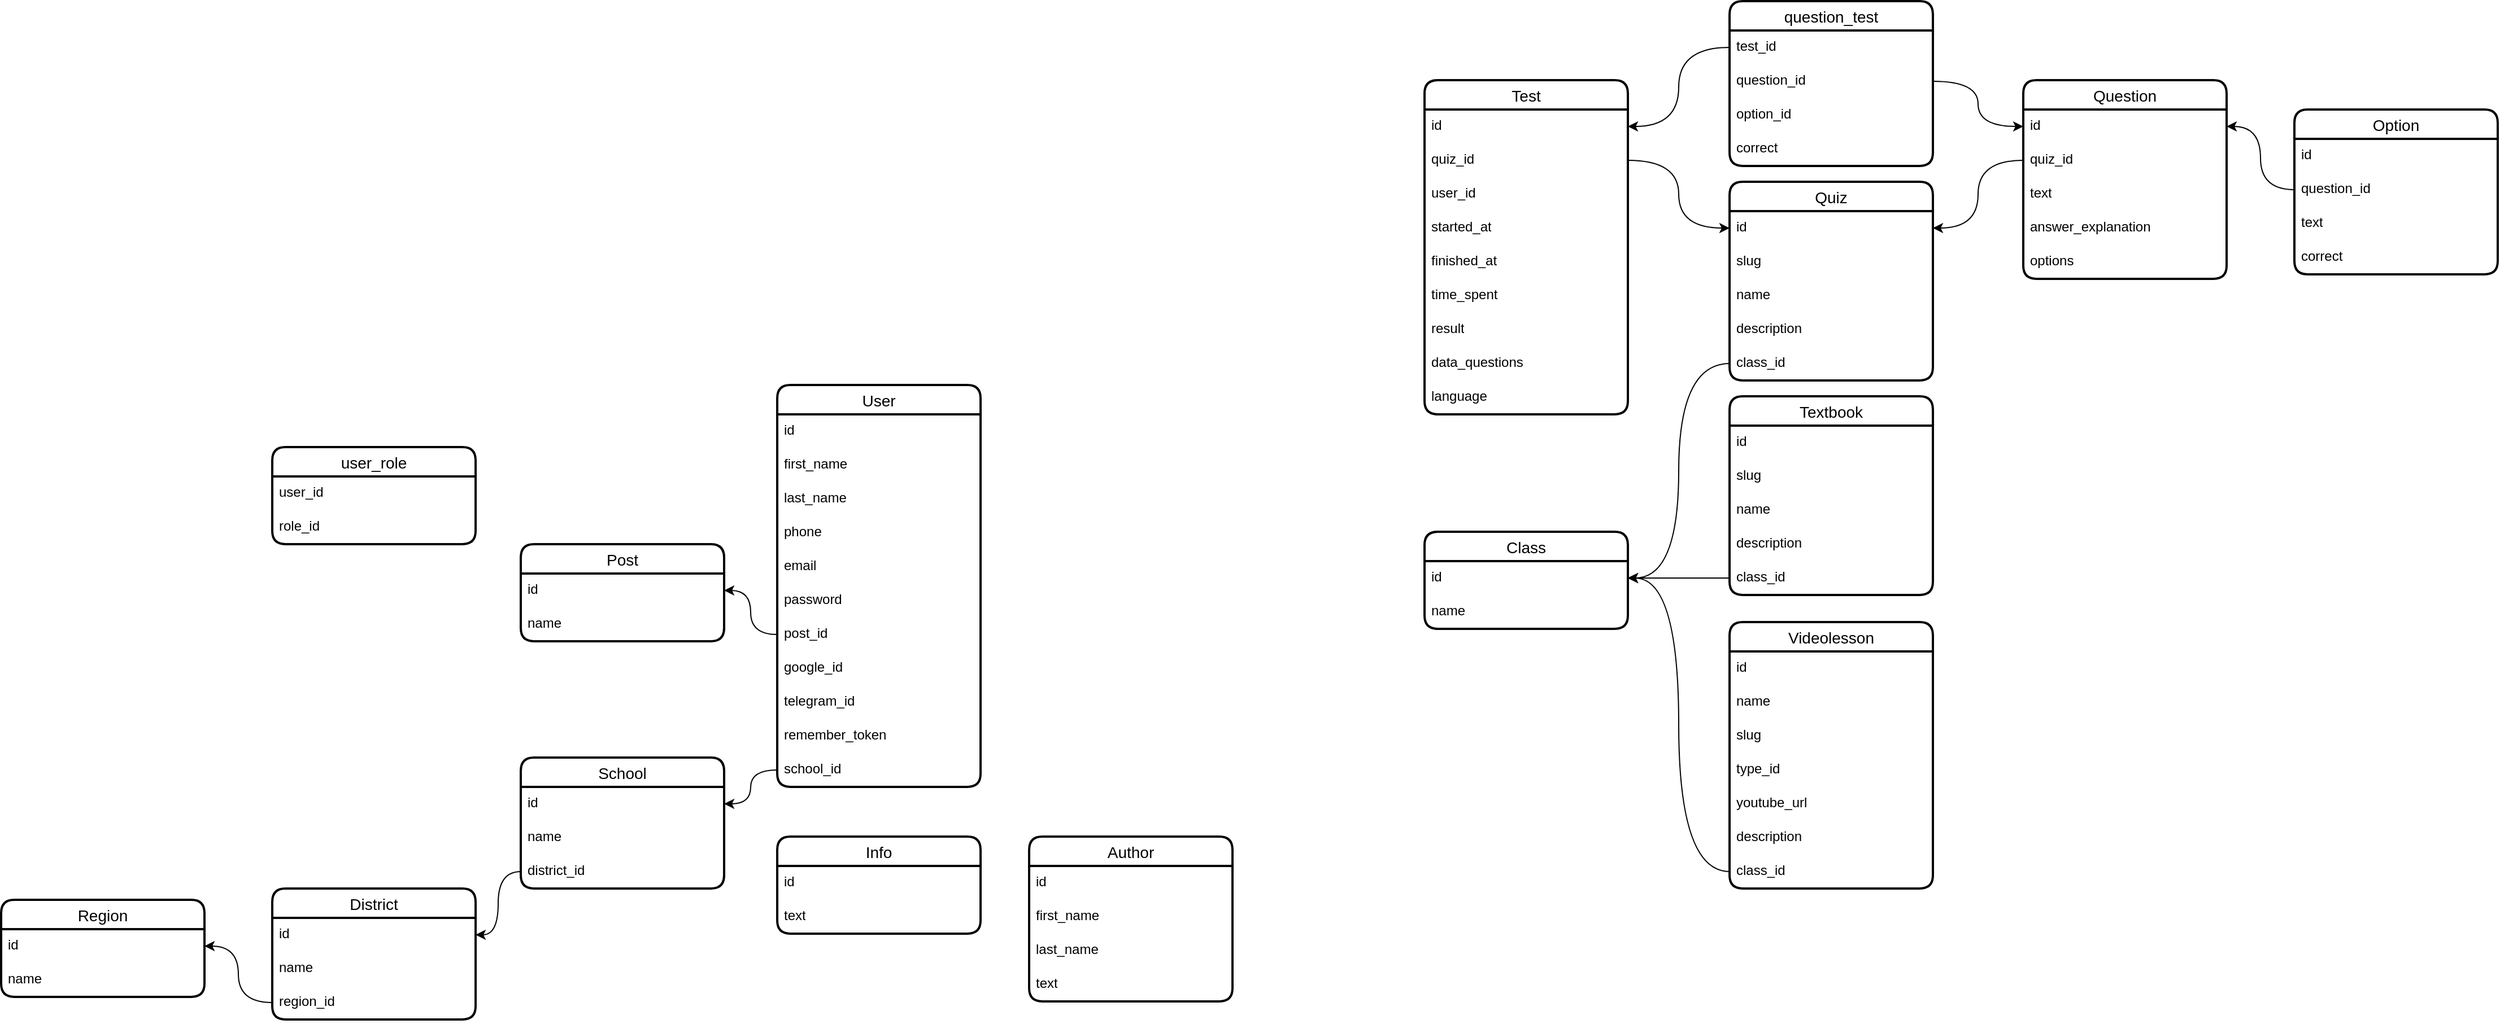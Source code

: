<mxfile version="24.6.1" type="github">
  <diagram name="Страница — 1" id="V5JiSj_Rh7o43LOnUr3H">
    <mxGraphModel dx="2313" dy="336" grid="1" gridSize="10" guides="1" tooltips="1" connect="1" arrows="1" fold="1" page="1" pageScale="1" pageWidth="827" pageHeight="1169" math="0" shadow="0">
      <root>
        <mxCell id="0" />
        <mxCell id="1" parent="0" />
        <mxCell id="bqwLV_UvMLzOqP7b5uIp-1" value="User" style="swimlane;fontStyle=0;childLayout=stackLayout;horizontal=1;startSize=26;horizontalStack=0;resizeParent=1;resizeParentMax=0;resizeLast=0;collapsible=1;marginBottom=0;align=center;fontSize=14;strokeWidth=2;rounded=1;shadow=0;glass=0;swimlaneLine=1;labelBackgroundColor=none;labelBorderColor=none;textShadow=0;" parent="1" vertex="1">
          <mxGeometry x="-753" y="430" width="180" height="356" as="geometry" />
        </mxCell>
        <mxCell id="bqwLV_UvMLzOqP7b5uIp-2" value="id" style="text;strokeColor=none;fillColor=none;spacingLeft=4;spacingRight=4;overflow=hidden;rotatable=0;points=[[0,0.5],[1,0.5]];portConstraint=eastwest;fontSize=12;whiteSpace=wrap;html=1;" parent="bqwLV_UvMLzOqP7b5uIp-1" vertex="1">
          <mxGeometry y="26" width="180" height="30" as="geometry" />
        </mxCell>
        <mxCell id="bqwLV_UvMLzOqP7b5uIp-3" value="first_name" style="text;strokeColor=none;fillColor=none;spacingLeft=4;spacingRight=4;overflow=hidden;rotatable=0;points=[[0,0.5],[1,0.5]];portConstraint=eastwest;fontSize=12;whiteSpace=wrap;html=1;" parent="bqwLV_UvMLzOqP7b5uIp-1" vertex="1">
          <mxGeometry y="56" width="180" height="30" as="geometry" />
        </mxCell>
        <mxCell id="42qb5gUzSdiuSEMN5sQ_-18" value="last_name" style="text;strokeColor=none;fillColor=none;spacingLeft=4;spacingRight=4;overflow=hidden;rotatable=0;points=[[0,0.5],[1,0.5]];portConstraint=eastwest;fontSize=12;whiteSpace=wrap;html=1;" parent="bqwLV_UvMLzOqP7b5uIp-1" vertex="1">
          <mxGeometry y="86" width="180" height="30" as="geometry" />
        </mxCell>
        <mxCell id="bqwLV_UvMLzOqP7b5uIp-4" value="phone" style="text;strokeColor=none;fillColor=none;spacingLeft=4;spacingRight=4;overflow=hidden;rotatable=0;points=[[0,0.5],[1,0.5]];portConstraint=eastwest;fontSize=12;whiteSpace=wrap;html=1;" parent="bqwLV_UvMLzOqP7b5uIp-1" vertex="1">
          <mxGeometry y="116" width="180" height="30" as="geometry" />
        </mxCell>
        <mxCell id="42qb5gUzSdiuSEMN5sQ_-19" value="email" style="text;strokeColor=none;fillColor=none;spacingLeft=4;spacingRight=4;overflow=hidden;rotatable=0;points=[[0,0.5],[1,0.5]];portConstraint=eastwest;fontSize=12;whiteSpace=wrap;html=1;" parent="bqwLV_UvMLzOqP7b5uIp-1" vertex="1">
          <mxGeometry y="146" width="180" height="30" as="geometry" />
        </mxCell>
        <mxCell id="bqwLV_UvMLzOqP7b5uIp-5" value="password" style="text;strokeColor=none;fillColor=none;spacingLeft=4;spacingRight=4;overflow=hidden;rotatable=0;points=[[0,0.5],[1,0.5]];portConstraint=eastwest;fontSize=12;whiteSpace=wrap;html=1;" parent="bqwLV_UvMLzOqP7b5uIp-1" vertex="1">
          <mxGeometry y="176" width="180" height="30" as="geometry" />
        </mxCell>
        <mxCell id="42qb5gUzSdiuSEMN5sQ_-23" value="post_id" style="text;strokeColor=none;fillColor=none;spacingLeft=4;spacingRight=4;overflow=hidden;rotatable=0;points=[[0,0.5],[1,0.5]];portConstraint=eastwest;fontSize=12;whiteSpace=wrap;html=1;" parent="bqwLV_UvMLzOqP7b5uIp-1" vertex="1">
          <mxGeometry y="206" width="180" height="30" as="geometry" />
        </mxCell>
        <mxCell id="42qb5gUzSdiuSEMN5sQ_-17" value="google_id" style="text;strokeColor=none;fillColor=none;spacingLeft=4;spacingRight=4;overflow=hidden;rotatable=0;points=[[0,0.5],[1,0.5]];portConstraint=eastwest;fontSize=12;whiteSpace=wrap;html=1;" parent="bqwLV_UvMLzOqP7b5uIp-1" vertex="1">
          <mxGeometry y="236" width="180" height="30" as="geometry" />
        </mxCell>
        <mxCell id="42qb5gUzSdiuSEMN5sQ_-20" value="telegram_id" style="text;strokeColor=none;fillColor=none;spacingLeft=4;spacingRight=4;overflow=hidden;rotatable=0;points=[[0,0.5],[1,0.5]];portConstraint=eastwest;fontSize=12;whiteSpace=wrap;html=1;" parent="bqwLV_UvMLzOqP7b5uIp-1" vertex="1">
          <mxGeometry y="266" width="180" height="30" as="geometry" />
        </mxCell>
        <mxCell id="42qb5gUzSdiuSEMN5sQ_-21" value="remember_token" style="text;strokeColor=none;fillColor=none;spacingLeft=4;spacingRight=4;overflow=hidden;rotatable=0;points=[[0,0.5],[1,0.5]];portConstraint=eastwest;fontSize=12;whiteSpace=wrap;html=1;" parent="bqwLV_UvMLzOqP7b5uIp-1" vertex="1">
          <mxGeometry y="296" width="180" height="30" as="geometry" />
        </mxCell>
        <mxCell id="_M2tgZsrd2Y58OthDt0z-14" value="school_id" style="text;strokeColor=none;fillColor=none;spacingLeft=4;spacingRight=4;overflow=hidden;rotatable=0;points=[[0,0.5],[1,0.5]];portConstraint=eastwest;fontSize=12;whiteSpace=wrap;html=1;" vertex="1" parent="bqwLV_UvMLzOqP7b5uIp-1">
          <mxGeometry y="326" width="180" height="30" as="geometry" />
        </mxCell>
        <mxCell id="bqwLV_UvMLzOqP7b5uIp-7" value="Post" style="swimlane;fontStyle=0;childLayout=stackLayout;horizontal=1;startSize=26;horizontalStack=0;resizeParent=1;resizeParentMax=0;resizeLast=0;collapsible=1;marginBottom=0;align=center;fontSize=14;strokeWidth=2;rounded=1;shadow=0;glass=0;swimlaneLine=1;labelBackgroundColor=none;labelBorderColor=none;textShadow=0;" parent="1" vertex="1">
          <mxGeometry x="-980" y="571" width="180" height="86" as="geometry" />
        </mxCell>
        <mxCell id="bqwLV_UvMLzOqP7b5uIp-8" value="id" style="text;strokeColor=none;fillColor=none;spacingLeft=4;spacingRight=4;overflow=hidden;rotatable=0;points=[[0,0.5],[1,0.5]];portConstraint=eastwest;fontSize=12;whiteSpace=wrap;html=1;" parent="bqwLV_UvMLzOqP7b5uIp-7" vertex="1">
          <mxGeometry y="26" width="180" height="30" as="geometry" />
        </mxCell>
        <mxCell id="bqwLV_UvMLzOqP7b5uIp-9" value="name" style="text;strokeColor=none;fillColor=none;spacingLeft=4;spacingRight=4;overflow=hidden;rotatable=0;points=[[0,0.5],[1,0.5]];portConstraint=eastwest;fontSize=12;whiteSpace=wrap;html=1;" parent="bqwLV_UvMLzOqP7b5uIp-7" vertex="1">
          <mxGeometry y="56" width="180" height="30" as="geometry" />
        </mxCell>
        <mxCell id="bqwLV_UvMLzOqP7b5uIp-12" value="user_role" style="swimlane;fontStyle=0;childLayout=stackLayout;horizontal=1;startSize=26;horizontalStack=0;resizeParent=1;resizeParentMax=0;resizeLast=0;collapsible=1;marginBottom=0;align=center;fontSize=14;strokeWidth=2;rounded=1;shadow=0;glass=0;swimlaneLine=1;labelBackgroundColor=none;labelBorderColor=none;textShadow=0;" parent="1" vertex="1">
          <mxGeometry x="-1200" y="485" width="180" height="86" as="geometry" />
        </mxCell>
        <mxCell id="bqwLV_UvMLzOqP7b5uIp-13" value="user_id" style="text;strokeColor=none;fillColor=none;spacingLeft=4;spacingRight=4;overflow=hidden;rotatable=0;points=[[0,0.5],[1,0.5]];portConstraint=eastwest;fontSize=12;whiteSpace=wrap;html=1;" parent="bqwLV_UvMLzOqP7b5uIp-12" vertex="1">
          <mxGeometry y="26" width="180" height="30" as="geometry" />
        </mxCell>
        <mxCell id="bqwLV_UvMLzOqP7b5uIp-14" value="role_id" style="text;strokeColor=none;fillColor=none;spacingLeft=4;spacingRight=4;overflow=hidden;rotatable=0;points=[[0,0.5],[1,0.5]];portConstraint=eastwest;fontSize=12;whiteSpace=wrap;html=1;" parent="bqwLV_UvMLzOqP7b5uIp-12" vertex="1">
          <mxGeometry y="56" width="180" height="30" as="geometry" />
        </mxCell>
        <mxCell id="bqwLV_UvMLzOqP7b5uIp-15" value="Quiz" style="swimlane;fontStyle=0;childLayout=stackLayout;horizontal=1;startSize=26;horizontalStack=0;resizeParent=1;resizeParentMax=0;resizeLast=0;collapsible=1;marginBottom=0;align=center;fontSize=14;strokeWidth=2;rounded=1;shadow=0;glass=0;swimlaneLine=1;labelBackgroundColor=none;labelBorderColor=none;textShadow=0;" parent="1" vertex="1">
          <mxGeometry x="90" y="250" width="180" height="176" as="geometry" />
        </mxCell>
        <mxCell id="bqwLV_UvMLzOqP7b5uIp-16" value="id" style="text;strokeColor=none;fillColor=none;spacingLeft=4;spacingRight=4;overflow=hidden;rotatable=0;points=[[0,0.5],[1,0.5]];portConstraint=eastwest;fontSize=12;whiteSpace=wrap;html=1;" parent="bqwLV_UvMLzOqP7b5uIp-15" vertex="1">
          <mxGeometry y="26" width="180" height="30" as="geometry" />
        </mxCell>
        <mxCell id="42qb5gUzSdiuSEMN5sQ_-11" value="slug" style="text;strokeColor=none;fillColor=none;spacingLeft=4;spacingRight=4;overflow=hidden;rotatable=0;points=[[0,0.5],[1,0.5]];portConstraint=eastwest;fontSize=12;whiteSpace=wrap;html=1;" parent="bqwLV_UvMLzOqP7b5uIp-15" vertex="1">
          <mxGeometry y="56" width="180" height="30" as="geometry" />
        </mxCell>
        <mxCell id="bqwLV_UvMLzOqP7b5uIp-17" value="name" style="text;strokeColor=none;fillColor=none;spacingLeft=4;spacingRight=4;overflow=hidden;rotatable=0;points=[[0,0.5],[1,0.5]];portConstraint=eastwest;fontSize=12;whiteSpace=wrap;html=1;" parent="bqwLV_UvMLzOqP7b5uIp-15" vertex="1">
          <mxGeometry y="86" width="180" height="30" as="geometry" />
        </mxCell>
        <mxCell id="bqwLV_UvMLzOqP7b5uIp-18" value="description" style="text;strokeColor=none;fillColor=none;spacingLeft=4;spacingRight=4;overflow=hidden;rotatable=0;points=[[0,0.5],[1,0.5]];portConstraint=eastwest;fontSize=12;whiteSpace=wrap;html=1;" parent="bqwLV_UvMLzOqP7b5uIp-15" vertex="1">
          <mxGeometry y="116" width="180" height="30" as="geometry" />
        </mxCell>
        <mxCell id="42qb5gUzSdiuSEMN5sQ_-5" value="class_id" style="text;strokeColor=none;fillColor=none;spacingLeft=4;spacingRight=4;overflow=hidden;rotatable=0;points=[[0,0.5],[1,0.5]];portConstraint=eastwest;fontSize=12;whiteSpace=wrap;html=1;" parent="bqwLV_UvMLzOqP7b5uIp-15" vertex="1">
          <mxGeometry y="146" width="180" height="30" as="geometry" />
        </mxCell>
        <mxCell id="bqwLV_UvMLzOqP7b5uIp-20" value="Question" style="swimlane;fontStyle=0;childLayout=stackLayout;horizontal=1;startSize=26;horizontalStack=0;resizeParent=1;resizeParentMax=0;resizeLast=0;collapsible=1;marginBottom=0;align=center;fontSize=14;strokeWidth=2;rounded=1;shadow=0;glass=0;swimlaneLine=1;labelBackgroundColor=none;labelBorderColor=none;textShadow=0;" parent="1" vertex="1">
          <mxGeometry x="350" y="160" width="180" height="176" as="geometry" />
        </mxCell>
        <mxCell id="bqwLV_UvMLzOqP7b5uIp-21" value="id" style="text;strokeColor=none;fillColor=none;spacingLeft=4;spacingRight=4;overflow=hidden;rotatable=0;points=[[0,0.5],[1,0.5]];portConstraint=eastwest;fontSize=12;whiteSpace=wrap;html=1;" parent="bqwLV_UvMLzOqP7b5uIp-20" vertex="1">
          <mxGeometry y="26" width="180" height="30" as="geometry" />
        </mxCell>
        <mxCell id="bqwLV_UvMLzOqP7b5uIp-22" value="quiz_id" style="text;strokeColor=none;fillColor=none;spacingLeft=4;spacingRight=4;overflow=hidden;rotatable=0;points=[[0,0.5],[1,0.5]];portConstraint=eastwest;fontSize=12;whiteSpace=wrap;html=1;" parent="bqwLV_UvMLzOqP7b5uIp-20" vertex="1">
          <mxGeometry y="56" width="180" height="30" as="geometry" />
        </mxCell>
        <mxCell id="bqwLV_UvMLzOqP7b5uIp-23" value="text" style="text;strokeColor=none;fillColor=none;spacingLeft=4;spacingRight=4;overflow=hidden;rotatable=0;points=[[0,0.5],[1,0.5]];portConstraint=eastwest;fontSize=12;whiteSpace=wrap;html=1;" parent="bqwLV_UvMLzOqP7b5uIp-20" vertex="1">
          <mxGeometry y="86" width="180" height="30" as="geometry" />
        </mxCell>
        <mxCell id="bqwLV_UvMLzOqP7b5uIp-31" value="answer_explanation" style="text;strokeColor=none;fillColor=none;spacingLeft=4;spacingRight=4;overflow=hidden;rotatable=0;points=[[0,0.5],[1,0.5]];portConstraint=eastwest;fontSize=12;whiteSpace=wrap;html=1;" parent="bqwLV_UvMLzOqP7b5uIp-20" vertex="1">
          <mxGeometry y="116" width="180" height="30" as="geometry" />
        </mxCell>
        <mxCell id="42qb5gUzSdiuSEMN5sQ_-16" value="options" style="text;strokeColor=none;fillColor=none;spacingLeft=4;spacingRight=4;overflow=hidden;rotatable=0;points=[[0,0.5],[1,0.5]];portConstraint=eastwest;fontSize=12;whiteSpace=wrap;html=1;" parent="bqwLV_UvMLzOqP7b5uIp-20" vertex="1">
          <mxGeometry y="146" width="180" height="30" as="geometry" />
        </mxCell>
        <mxCell id="bqwLV_UvMLzOqP7b5uIp-26" value="Option" style="swimlane;fontStyle=0;childLayout=stackLayout;horizontal=1;startSize=26;horizontalStack=0;resizeParent=1;resizeParentMax=0;resizeLast=0;collapsible=1;marginBottom=0;align=center;fontSize=14;strokeWidth=2;rounded=1;shadow=0;glass=0;swimlaneLine=1;labelBackgroundColor=none;labelBorderColor=none;textShadow=0;" parent="1" vertex="1">
          <mxGeometry x="590" y="186" width="180" height="146" as="geometry" />
        </mxCell>
        <mxCell id="bqwLV_UvMLzOqP7b5uIp-27" value="id" style="text;strokeColor=none;fillColor=none;spacingLeft=4;spacingRight=4;overflow=hidden;rotatable=0;points=[[0,0.5],[1,0.5]];portConstraint=eastwest;fontSize=12;whiteSpace=wrap;html=1;" parent="bqwLV_UvMLzOqP7b5uIp-26" vertex="1">
          <mxGeometry y="26" width="180" height="30" as="geometry" />
        </mxCell>
        <mxCell id="bqwLV_UvMLzOqP7b5uIp-28" value="question_id" style="text;strokeColor=none;fillColor=none;spacingLeft=4;spacingRight=4;overflow=hidden;rotatable=0;points=[[0,0.5],[1,0.5]];portConstraint=eastwest;fontSize=12;whiteSpace=wrap;html=1;" parent="bqwLV_UvMLzOqP7b5uIp-26" vertex="1">
          <mxGeometry y="56" width="180" height="30" as="geometry" />
        </mxCell>
        <mxCell id="bqwLV_UvMLzOqP7b5uIp-29" value="text" style="text;strokeColor=none;fillColor=none;spacingLeft=4;spacingRight=4;overflow=hidden;rotatable=0;points=[[0,0.5],[1,0.5]];portConstraint=eastwest;fontSize=12;whiteSpace=wrap;html=1;" parent="bqwLV_UvMLzOqP7b5uIp-26" vertex="1">
          <mxGeometry y="86" width="180" height="30" as="geometry" />
        </mxCell>
        <mxCell id="bqwLV_UvMLzOqP7b5uIp-30" value="correct" style="text;strokeColor=none;fillColor=none;spacingLeft=4;spacingRight=4;overflow=hidden;rotatable=0;points=[[0,0.5],[1,0.5]];portConstraint=eastwest;fontSize=12;whiteSpace=wrap;html=1;" parent="bqwLV_UvMLzOqP7b5uIp-26" vertex="1">
          <mxGeometry y="116" width="180" height="30" as="geometry" />
        </mxCell>
        <mxCell id="bqwLV_UvMLzOqP7b5uIp-32" style="edgeStyle=orthogonalEdgeStyle;rounded=0;orthogonalLoop=1;jettySize=auto;html=1;entryX=1;entryY=0.5;entryDx=0;entryDy=0;curved=1;" parent="1" source="bqwLV_UvMLzOqP7b5uIp-28" target="bqwLV_UvMLzOqP7b5uIp-21" edge="1">
          <mxGeometry relative="1" as="geometry" />
        </mxCell>
        <mxCell id="bqwLV_UvMLzOqP7b5uIp-33" style="edgeStyle=orthogonalEdgeStyle;rounded=0;orthogonalLoop=1;jettySize=auto;html=1;entryX=1;entryY=0.5;entryDx=0;entryDy=0;curved=1;" parent="1" source="bqwLV_UvMLzOqP7b5uIp-22" target="bqwLV_UvMLzOqP7b5uIp-16" edge="1">
          <mxGeometry relative="1" as="geometry" />
        </mxCell>
        <mxCell id="bqwLV_UvMLzOqP7b5uIp-34" value="Test" style="swimlane;fontStyle=0;childLayout=stackLayout;horizontal=1;startSize=26;horizontalStack=0;resizeParent=1;resizeParentMax=0;resizeLast=0;collapsible=1;marginBottom=0;align=center;fontSize=14;strokeWidth=2;rounded=1;shadow=0;glass=0;swimlaneLine=1;labelBackgroundColor=none;labelBorderColor=none;textShadow=0;" parent="1" vertex="1">
          <mxGeometry x="-180" y="160" width="180" height="296" as="geometry" />
        </mxCell>
        <mxCell id="bqwLV_UvMLzOqP7b5uIp-35" value="id" style="text;strokeColor=none;fillColor=none;spacingLeft=4;spacingRight=4;overflow=hidden;rotatable=0;points=[[0,0.5],[1,0.5]];portConstraint=eastwest;fontSize=12;whiteSpace=wrap;html=1;" parent="bqwLV_UvMLzOqP7b5uIp-34" vertex="1">
          <mxGeometry y="26" width="180" height="30" as="geometry" />
        </mxCell>
        <mxCell id="bqwLV_UvMLzOqP7b5uIp-36" value="quiz_id" style="text;strokeColor=none;fillColor=none;spacingLeft=4;spacingRight=4;overflow=hidden;rotatable=0;points=[[0,0.5],[1,0.5]];portConstraint=eastwest;fontSize=12;whiteSpace=wrap;html=1;" parent="bqwLV_UvMLzOqP7b5uIp-34" vertex="1">
          <mxGeometry y="56" width="180" height="30" as="geometry" />
        </mxCell>
        <mxCell id="bqwLV_UvMLzOqP7b5uIp-37" value="user_id" style="text;strokeColor=none;fillColor=none;spacingLeft=4;spacingRight=4;overflow=hidden;rotatable=0;points=[[0,0.5],[1,0.5]];portConstraint=eastwest;fontSize=12;whiteSpace=wrap;html=1;" parent="bqwLV_UvMLzOqP7b5uIp-34" vertex="1">
          <mxGeometry y="86" width="180" height="30" as="geometry" />
        </mxCell>
        <mxCell id="bqwLV_UvMLzOqP7b5uIp-49" value="started_at" style="text;strokeColor=none;fillColor=none;spacingLeft=4;spacingRight=4;overflow=hidden;rotatable=0;points=[[0,0.5],[1,0.5]];portConstraint=eastwest;fontSize=12;whiteSpace=wrap;html=1;" parent="bqwLV_UvMLzOqP7b5uIp-34" vertex="1">
          <mxGeometry y="116" width="180" height="30" as="geometry" />
        </mxCell>
        <mxCell id="bqwLV_UvMLzOqP7b5uIp-50" value="finished_at" style="text;strokeColor=none;fillColor=none;spacingLeft=4;spacingRight=4;overflow=hidden;rotatable=0;points=[[0,0.5],[1,0.5]];portConstraint=eastwest;fontSize=12;whiteSpace=wrap;html=1;" parent="bqwLV_UvMLzOqP7b5uIp-34" vertex="1">
          <mxGeometry y="146" width="180" height="30" as="geometry" />
        </mxCell>
        <mxCell id="42qb5gUzSdiuSEMN5sQ_-14" value="time_spent" style="text;strokeColor=none;fillColor=none;spacingLeft=4;spacingRight=4;overflow=hidden;rotatable=0;points=[[0,0.5],[1,0.5]];portConstraint=eastwest;fontSize=12;whiteSpace=wrap;html=1;" parent="bqwLV_UvMLzOqP7b5uIp-34" vertex="1">
          <mxGeometry y="176" width="180" height="30" as="geometry" />
        </mxCell>
        <mxCell id="42qb5gUzSdiuSEMN5sQ_-15" value="result" style="text;strokeColor=none;fillColor=none;spacingLeft=4;spacingRight=4;overflow=hidden;rotatable=0;points=[[0,0.5],[1,0.5]];portConstraint=eastwest;fontSize=12;whiteSpace=wrap;html=1;" parent="bqwLV_UvMLzOqP7b5uIp-34" vertex="1">
          <mxGeometry y="206" width="180" height="30" as="geometry" />
        </mxCell>
        <mxCell id="jvXau5YxdxnEVTkXbEb1-2" value="data_questions" style="text;strokeColor=none;fillColor=none;spacingLeft=4;spacingRight=4;overflow=hidden;rotatable=0;points=[[0,0.5],[1,0.5]];portConstraint=eastwest;fontSize=12;whiteSpace=wrap;html=1;" parent="bqwLV_UvMLzOqP7b5uIp-34" vertex="1">
          <mxGeometry y="236" width="180" height="30" as="geometry" />
        </mxCell>
        <mxCell id="42qb5gUzSdiuSEMN5sQ_-22" value="language" style="text;strokeColor=none;fillColor=none;spacingLeft=4;spacingRight=4;overflow=hidden;rotatable=0;points=[[0,0.5],[1,0.5]];portConstraint=eastwest;fontSize=12;whiteSpace=wrap;html=1;" parent="bqwLV_UvMLzOqP7b5uIp-34" vertex="1">
          <mxGeometry y="266" width="180" height="30" as="geometry" />
        </mxCell>
        <mxCell id="bqwLV_UvMLzOqP7b5uIp-39" value="question_test" style="swimlane;fontStyle=0;childLayout=stackLayout;horizontal=1;startSize=26;horizontalStack=0;resizeParent=1;resizeParentMax=0;resizeLast=0;collapsible=1;marginBottom=0;align=center;fontSize=14;strokeWidth=2;rounded=1;shadow=0;glass=0;swimlaneLine=1;labelBackgroundColor=none;labelBorderColor=none;textShadow=0;" parent="1" vertex="1">
          <mxGeometry x="90" y="90" width="180" height="146" as="geometry" />
        </mxCell>
        <mxCell id="bqwLV_UvMLzOqP7b5uIp-41" value="test_id" style="text;strokeColor=none;fillColor=none;spacingLeft=4;spacingRight=4;overflow=hidden;rotatable=0;points=[[0,0.5],[1,0.5]];portConstraint=eastwest;fontSize=12;whiteSpace=wrap;html=1;" parent="bqwLV_UvMLzOqP7b5uIp-39" vertex="1">
          <mxGeometry y="26" width="180" height="30" as="geometry" />
        </mxCell>
        <mxCell id="bqwLV_UvMLzOqP7b5uIp-42" value="question_id" style="text;strokeColor=none;fillColor=none;spacingLeft=4;spacingRight=4;overflow=hidden;rotatable=0;points=[[0,0.5],[1,0.5]];portConstraint=eastwest;fontSize=12;whiteSpace=wrap;html=1;" parent="bqwLV_UvMLzOqP7b5uIp-39" vertex="1">
          <mxGeometry y="56" width="180" height="30" as="geometry" />
        </mxCell>
        <mxCell id="bqwLV_UvMLzOqP7b5uIp-43" value="option_id" style="text;strokeColor=none;fillColor=none;spacingLeft=4;spacingRight=4;overflow=hidden;rotatable=0;points=[[0,0.5],[1,0.5]];portConstraint=eastwest;fontSize=12;whiteSpace=wrap;html=1;" parent="bqwLV_UvMLzOqP7b5uIp-39" vertex="1">
          <mxGeometry y="86" width="180" height="30" as="geometry" />
        </mxCell>
        <mxCell id="bqwLV_UvMLzOqP7b5uIp-48" value="correct" style="text;strokeColor=none;fillColor=none;spacingLeft=4;spacingRight=4;overflow=hidden;rotatable=0;points=[[0,0.5],[1,0.5]];portConstraint=eastwest;fontSize=12;whiteSpace=wrap;html=1;" parent="bqwLV_UvMLzOqP7b5uIp-39" vertex="1">
          <mxGeometry y="116" width="180" height="30" as="geometry" />
        </mxCell>
        <mxCell id="bqwLV_UvMLzOqP7b5uIp-44" style="edgeStyle=orthogonalEdgeStyle;rounded=0;orthogonalLoop=1;jettySize=auto;html=1;entryX=1;entryY=0.5;entryDx=0;entryDy=0;curved=1;" parent="1" source="bqwLV_UvMLzOqP7b5uIp-41" target="bqwLV_UvMLzOqP7b5uIp-35" edge="1">
          <mxGeometry relative="1" as="geometry" />
        </mxCell>
        <mxCell id="bqwLV_UvMLzOqP7b5uIp-45" style="edgeStyle=orthogonalEdgeStyle;rounded=0;orthogonalLoop=1;jettySize=auto;html=1;entryX=0;entryY=0.5;entryDx=0;entryDy=0;curved=1;" parent="1" source="bqwLV_UvMLzOqP7b5uIp-36" target="bqwLV_UvMLzOqP7b5uIp-16" edge="1">
          <mxGeometry relative="1" as="geometry" />
        </mxCell>
        <mxCell id="bqwLV_UvMLzOqP7b5uIp-46" style="edgeStyle=orthogonalEdgeStyle;rounded=0;orthogonalLoop=1;jettySize=auto;html=1;entryX=0;entryY=0.5;entryDx=0;entryDy=0;curved=1;" parent="1" source="bqwLV_UvMLzOqP7b5uIp-42" target="bqwLV_UvMLzOqP7b5uIp-21" edge="1">
          <mxGeometry relative="1" as="geometry" />
        </mxCell>
        <mxCell id="jvXau5YxdxnEVTkXbEb1-3" value="Textbook" style="swimlane;fontStyle=0;childLayout=stackLayout;horizontal=1;startSize=26;horizontalStack=0;resizeParent=1;resizeParentMax=0;resizeLast=0;collapsible=1;marginBottom=0;align=center;fontSize=14;strokeWidth=2;rounded=1;shadow=0;glass=0;swimlaneLine=1;labelBackgroundColor=none;labelBorderColor=none;textShadow=0;" parent="1" vertex="1">
          <mxGeometry x="90" y="440" width="180" height="176" as="geometry" />
        </mxCell>
        <mxCell id="jvXau5YxdxnEVTkXbEb1-4" value="id" style="text;strokeColor=none;fillColor=none;spacingLeft=4;spacingRight=4;overflow=hidden;rotatable=0;points=[[0,0.5],[1,0.5]];portConstraint=eastwest;fontSize=12;whiteSpace=wrap;html=1;" parent="jvXau5YxdxnEVTkXbEb1-3" vertex="1">
          <mxGeometry y="26" width="180" height="30" as="geometry" />
        </mxCell>
        <mxCell id="42qb5gUzSdiuSEMN5sQ_-12" value="slug" style="text;strokeColor=none;fillColor=none;spacingLeft=4;spacingRight=4;overflow=hidden;rotatable=0;points=[[0,0.5],[1,0.5]];portConstraint=eastwest;fontSize=12;whiteSpace=wrap;html=1;" parent="jvXau5YxdxnEVTkXbEb1-3" vertex="1">
          <mxGeometry y="56" width="180" height="30" as="geometry" />
        </mxCell>
        <mxCell id="jvXau5YxdxnEVTkXbEb1-5" value="name" style="text;strokeColor=none;fillColor=none;spacingLeft=4;spacingRight=4;overflow=hidden;rotatable=0;points=[[0,0.5],[1,0.5]];portConstraint=eastwest;fontSize=12;whiteSpace=wrap;html=1;" parent="jvXau5YxdxnEVTkXbEb1-3" vertex="1">
          <mxGeometry y="86" width="180" height="30" as="geometry" />
        </mxCell>
        <mxCell id="jvXau5YxdxnEVTkXbEb1-6" value="description" style="text;strokeColor=none;fillColor=none;spacingLeft=4;spacingRight=4;overflow=hidden;rotatable=0;points=[[0,0.5],[1,0.5]];portConstraint=eastwest;fontSize=12;whiteSpace=wrap;html=1;" parent="jvXau5YxdxnEVTkXbEb1-3" vertex="1">
          <mxGeometry y="116" width="180" height="30" as="geometry" />
        </mxCell>
        <mxCell id="42qb5gUzSdiuSEMN5sQ_-6" value="class_id" style="text;strokeColor=none;fillColor=none;spacingLeft=4;spacingRight=4;overflow=hidden;rotatable=0;points=[[0,0.5],[1,0.5]];portConstraint=eastwest;fontSize=12;whiteSpace=wrap;html=1;" parent="jvXau5YxdxnEVTkXbEb1-3" vertex="1">
          <mxGeometry y="146" width="180" height="30" as="geometry" />
        </mxCell>
        <mxCell id="jvXau5YxdxnEVTkXbEb1-7" value="Videolesson" style="swimlane;fontStyle=0;childLayout=stackLayout;horizontal=1;startSize=26;horizontalStack=0;resizeParent=1;resizeParentMax=0;resizeLast=0;collapsible=1;marginBottom=0;align=center;fontSize=14;strokeWidth=2;rounded=1;shadow=0;glass=0;swimlaneLine=1;labelBackgroundColor=none;labelBorderColor=none;textShadow=0;" parent="1" vertex="1">
          <mxGeometry x="90" y="640" width="180" height="236" as="geometry" />
        </mxCell>
        <mxCell id="jvXau5YxdxnEVTkXbEb1-8" value="id" style="text;strokeColor=none;fillColor=none;spacingLeft=4;spacingRight=4;overflow=hidden;rotatable=0;points=[[0,0.5],[1,0.5]];portConstraint=eastwest;fontSize=12;whiteSpace=wrap;html=1;" parent="jvXau5YxdxnEVTkXbEb1-7" vertex="1">
          <mxGeometry y="26" width="180" height="30" as="geometry" />
        </mxCell>
        <mxCell id="jvXau5YxdxnEVTkXbEb1-9" value="name" style="text;strokeColor=none;fillColor=none;spacingLeft=4;spacingRight=4;overflow=hidden;rotatable=0;points=[[0,0.5],[1,0.5]];portConstraint=eastwest;fontSize=12;whiteSpace=wrap;html=1;" parent="jvXau5YxdxnEVTkXbEb1-7" vertex="1">
          <mxGeometry y="56" width="180" height="30" as="geometry" />
        </mxCell>
        <mxCell id="42qb5gUzSdiuSEMN5sQ_-13" value="slug" style="text;strokeColor=none;fillColor=none;spacingLeft=4;spacingRight=4;overflow=hidden;rotatable=0;points=[[0,0.5],[1,0.5]];portConstraint=eastwest;fontSize=12;whiteSpace=wrap;html=1;" parent="jvXau5YxdxnEVTkXbEb1-7" vertex="1">
          <mxGeometry y="86" width="180" height="30" as="geometry" />
        </mxCell>
        <mxCell id="jvXau5YxdxnEVTkXbEb1-10" value="type_id" style="text;strokeColor=none;fillColor=none;spacingLeft=4;spacingRight=4;overflow=hidden;rotatable=0;points=[[0,0.5],[1,0.5]];portConstraint=eastwest;fontSize=12;whiteSpace=wrap;html=1;" parent="jvXau5YxdxnEVTkXbEb1-7" vertex="1">
          <mxGeometry y="116" width="180" height="30" as="geometry" />
        </mxCell>
        <mxCell id="jvXau5YxdxnEVTkXbEb1-11" value="youtube_url" style="text;strokeColor=none;fillColor=none;spacingLeft=4;spacingRight=4;overflow=hidden;rotatable=0;points=[[0,0.5],[1,0.5]];portConstraint=eastwest;fontSize=12;whiteSpace=wrap;html=1;" parent="jvXau5YxdxnEVTkXbEb1-7" vertex="1">
          <mxGeometry y="146" width="180" height="30" as="geometry" />
        </mxCell>
        <mxCell id="jvXau5YxdxnEVTkXbEb1-12" value="description" style="text;strokeColor=none;fillColor=none;spacingLeft=4;spacingRight=4;overflow=hidden;rotatable=0;points=[[0,0.5],[1,0.5]];portConstraint=eastwest;fontSize=12;whiteSpace=wrap;html=1;" parent="jvXau5YxdxnEVTkXbEb1-7" vertex="1">
          <mxGeometry y="176" width="180" height="30" as="geometry" />
        </mxCell>
        <mxCell id="42qb5gUzSdiuSEMN5sQ_-7" value="class_id" style="text;strokeColor=none;fillColor=none;spacingLeft=4;spacingRight=4;overflow=hidden;rotatable=0;points=[[0,0.5],[1,0.5]];portConstraint=eastwest;fontSize=12;whiteSpace=wrap;html=1;" parent="jvXau5YxdxnEVTkXbEb1-7" vertex="1">
          <mxGeometry y="206" width="180" height="30" as="geometry" />
        </mxCell>
        <mxCell id="jvXau5YxdxnEVTkXbEb1-13" value="Info" style="swimlane;fontStyle=0;childLayout=stackLayout;horizontal=1;startSize=26;horizontalStack=0;resizeParent=1;resizeParentMax=0;resizeLast=0;collapsible=1;marginBottom=0;align=center;fontSize=14;strokeWidth=2;rounded=1;shadow=0;glass=0;swimlaneLine=1;labelBackgroundColor=none;labelBorderColor=none;textShadow=0;" parent="1" vertex="1">
          <mxGeometry x="-753" y="830" width="180" height="86" as="geometry" />
        </mxCell>
        <mxCell id="jvXau5YxdxnEVTkXbEb1-14" value="id" style="text;strokeColor=none;fillColor=none;spacingLeft=4;spacingRight=4;overflow=hidden;rotatable=0;points=[[0,0.5],[1,0.5]];portConstraint=eastwest;fontSize=12;whiteSpace=wrap;html=1;" parent="jvXau5YxdxnEVTkXbEb1-13" vertex="1">
          <mxGeometry y="26" width="180" height="30" as="geometry" />
        </mxCell>
        <mxCell id="jvXau5YxdxnEVTkXbEb1-15" value="text" style="text;strokeColor=none;fillColor=none;spacingLeft=4;spacingRight=4;overflow=hidden;rotatable=0;points=[[0,0.5],[1,0.5]];portConstraint=eastwest;fontSize=12;whiteSpace=wrap;html=1;" parent="jvXau5YxdxnEVTkXbEb1-13" vertex="1">
          <mxGeometry y="56" width="180" height="30" as="geometry" />
        </mxCell>
        <mxCell id="42qb5gUzSdiuSEMN5sQ_-1" value="Class" style="swimlane;fontStyle=0;childLayout=stackLayout;horizontal=1;startSize=26;horizontalStack=0;resizeParent=1;resizeParentMax=0;resizeLast=0;collapsible=1;marginBottom=0;align=center;fontSize=14;strokeWidth=2;rounded=1;shadow=0;glass=0;swimlaneLine=1;labelBackgroundColor=none;labelBorderColor=none;textShadow=0;" parent="1" vertex="1">
          <mxGeometry x="-180" y="560" width="180" height="86" as="geometry" />
        </mxCell>
        <mxCell id="42qb5gUzSdiuSEMN5sQ_-2" value="id" style="text;strokeColor=none;fillColor=none;spacingLeft=4;spacingRight=4;overflow=hidden;rotatable=0;points=[[0,0.5],[1,0.5]];portConstraint=eastwest;fontSize=12;whiteSpace=wrap;html=1;" parent="42qb5gUzSdiuSEMN5sQ_-1" vertex="1">
          <mxGeometry y="26" width="180" height="30" as="geometry" />
        </mxCell>
        <mxCell id="42qb5gUzSdiuSEMN5sQ_-3" value="name" style="text;strokeColor=none;fillColor=none;spacingLeft=4;spacingRight=4;overflow=hidden;rotatable=0;points=[[0,0.5],[1,0.5]];portConstraint=eastwest;fontSize=12;whiteSpace=wrap;html=1;" parent="42qb5gUzSdiuSEMN5sQ_-1" vertex="1">
          <mxGeometry y="56" width="180" height="30" as="geometry" />
        </mxCell>
        <mxCell id="42qb5gUzSdiuSEMN5sQ_-8" style="edgeStyle=orthogonalEdgeStyle;rounded=0;orthogonalLoop=1;jettySize=auto;html=1;entryX=1;entryY=0.5;entryDx=0;entryDy=0;curved=1;" parent="1" source="42qb5gUzSdiuSEMN5sQ_-5" target="42qb5gUzSdiuSEMN5sQ_-2" edge="1">
          <mxGeometry relative="1" as="geometry" />
        </mxCell>
        <mxCell id="42qb5gUzSdiuSEMN5sQ_-9" style="edgeStyle=orthogonalEdgeStyle;rounded=0;orthogonalLoop=1;jettySize=auto;html=1;entryX=1;entryY=0.5;entryDx=0;entryDy=0;curved=1;" parent="1" source="42qb5gUzSdiuSEMN5sQ_-6" target="42qb5gUzSdiuSEMN5sQ_-2" edge="1">
          <mxGeometry relative="1" as="geometry" />
        </mxCell>
        <mxCell id="42qb5gUzSdiuSEMN5sQ_-10" style="edgeStyle=orthogonalEdgeStyle;rounded=0;orthogonalLoop=1;jettySize=auto;html=1;entryX=1;entryY=0.5;entryDx=0;entryDy=0;curved=1;" parent="1" source="42qb5gUzSdiuSEMN5sQ_-7" target="42qb5gUzSdiuSEMN5sQ_-2" edge="1">
          <mxGeometry relative="1" as="geometry" />
        </mxCell>
        <mxCell id="42qb5gUzSdiuSEMN5sQ_-24" style="edgeStyle=orthogonalEdgeStyle;rounded=0;orthogonalLoop=1;jettySize=auto;html=1;entryX=1;entryY=0.5;entryDx=0;entryDy=0;curved=1;" parent="1" source="42qb5gUzSdiuSEMN5sQ_-23" target="bqwLV_UvMLzOqP7b5uIp-8" edge="1">
          <mxGeometry relative="1" as="geometry" />
        </mxCell>
        <mxCell id="_M2tgZsrd2Y58OthDt0z-1" value="Region" style="swimlane;fontStyle=0;childLayout=stackLayout;horizontal=1;startSize=26;horizontalStack=0;resizeParent=1;resizeParentMax=0;resizeLast=0;collapsible=1;marginBottom=0;align=center;fontSize=14;strokeWidth=2;rounded=1;shadow=0;glass=0;swimlaneLine=1;labelBackgroundColor=none;labelBorderColor=none;textShadow=0;" vertex="1" parent="1">
          <mxGeometry x="-1440" y="886" width="180" height="86" as="geometry" />
        </mxCell>
        <mxCell id="_M2tgZsrd2Y58OthDt0z-2" value="id" style="text;strokeColor=none;fillColor=none;spacingLeft=4;spacingRight=4;overflow=hidden;rotatable=0;points=[[0,0.5],[1,0.5]];portConstraint=eastwest;fontSize=12;whiteSpace=wrap;html=1;" vertex="1" parent="_M2tgZsrd2Y58OthDt0z-1">
          <mxGeometry y="26" width="180" height="30" as="geometry" />
        </mxCell>
        <mxCell id="_M2tgZsrd2Y58OthDt0z-3" value="name" style="text;strokeColor=none;fillColor=none;spacingLeft=4;spacingRight=4;overflow=hidden;rotatable=0;points=[[0,0.5],[1,0.5]];portConstraint=eastwest;fontSize=12;whiteSpace=wrap;html=1;" vertex="1" parent="_M2tgZsrd2Y58OthDt0z-1">
          <mxGeometry y="56" width="180" height="30" as="geometry" />
        </mxCell>
        <mxCell id="_M2tgZsrd2Y58OthDt0z-4" value="District" style="swimlane;fontStyle=0;childLayout=stackLayout;horizontal=1;startSize=26;horizontalStack=0;resizeParent=1;resizeParentMax=0;resizeLast=0;collapsible=1;marginBottom=0;align=center;fontSize=14;strokeWidth=2;rounded=1;shadow=0;glass=0;swimlaneLine=1;labelBackgroundColor=none;labelBorderColor=none;textShadow=0;" vertex="1" parent="1">
          <mxGeometry x="-1200" y="876" width="180" height="116" as="geometry" />
        </mxCell>
        <mxCell id="_M2tgZsrd2Y58OthDt0z-5" value="id" style="text;strokeColor=none;fillColor=none;spacingLeft=4;spacingRight=4;overflow=hidden;rotatable=0;points=[[0,0.5],[1,0.5]];portConstraint=eastwest;fontSize=12;whiteSpace=wrap;html=1;" vertex="1" parent="_M2tgZsrd2Y58OthDt0z-4">
          <mxGeometry y="26" width="180" height="30" as="geometry" />
        </mxCell>
        <mxCell id="_M2tgZsrd2Y58OthDt0z-6" value="name" style="text;strokeColor=none;fillColor=none;spacingLeft=4;spacingRight=4;overflow=hidden;rotatable=0;points=[[0,0.5],[1,0.5]];portConstraint=eastwest;fontSize=12;whiteSpace=wrap;html=1;" vertex="1" parent="_M2tgZsrd2Y58OthDt0z-4">
          <mxGeometry y="56" width="180" height="30" as="geometry" />
        </mxCell>
        <mxCell id="_M2tgZsrd2Y58OthDt0z-7" value="region_id" style="text;strokeColor=none;fillColor=none;spacingLeft=4;spacingRight=4;overflow=hidden;rotatable=0;points=[[0,0.5],[1,0.5]];portConstraint=eastwest;fontSize=12;whiteSpace=wrap;html=1;" vertex="1" parent="_M2tgZsrd2Y58OthDt0z-4">
          <mxGeometry y="86" width="180" height="30" as="geometry" />
        </mxCell>
        <mxCell id="_M2tgZsrd2Y58OthDt0z-8" style="edgeStyle=orthogonalEdgeStyle;rounded=0;orthogonalLoop=1;jettySize=auto;html=1;entryX=1;entryY=0.5;entryDx=0;entryDy=0;curved=1;" edge="1" parent="1" source="_M2tgZsrd2Y58OthDt0z-7" target="_M2tgZsrd2Y58OthDt0z-2">
          <mxGeometry relative="1" as="geometry" />
        </mxCell>
        <mxCell id="_M2tgZsrd2Y58OthDt0z-9" value="School" style="swimlane;fontStyle=0;childLayout=stackLayout;horizontal=1;startSize=26;horizontalStack=0;resizeParent=1;resizeParentMax=0;resizeLast=0;collapsible=1;marginBottom=0;align=center;fontSize=14;strokeWidth=2;rounded=1;shadow=0;glass=0;swimlaneLine=1;labelBackgroundColor=none;labelBorderColor=none;textShadow=0;" vertex="1" parent="1">
          <mxGeometry x="-980" y="760" width="180" height="116" as="geometry" />
        </mxCell>
        <mxCell id="_M2tgZsrd2Y58OthDt0z-10" value="id" style="text;strokeColor=none;fillColor=none;spacingLeft=4;spacingRight=4;overflow=hidden;rotatable=0;points=[[0,0.5],[1,0.5]];portConstraint=eastwest;fontSize=12;whiteSpace=wrap;html=1;" vertex="1" parent="_M2tgZsrd2Y58OthDt0z-9">
          <mxGeometry y="26" width="180" height="30" as="geometry" />
        </mxCell>
        <mxCell id="_M2tgZsrd2Y58OthDt0z-11" value="name" style="text;strokeColor=none;fillColor=none;spacingLeft=4;spacingRight=4;overflow=hidden;rotatable=0;points=[[0,0.5],[1,0.5]];portConstraint=eastwest;fontSize=12;whiteSpace=wrap;html=1;" vertex="1" parent="_M2tgZsrd2Y58OthDt0z-9">
          <mxGeometry y="56" width="180" height="30" as="geometry" />
        </mxCell>
        <mxCell id="_M2tgZsrd2Y58OthDt0z-12" value="district_id" style="text;strokeColor=none;fillColor=none;spacingLeft=4;spacingRight=4;overflow=hidden;rotatable=0;points=[[0,0.5],[1,0.5]];portConstraint=eastwest;fontSize=12;whiteSpace=wrap;html=1;" vertex="1" parent="_M2tgZsrd2Y58OthDt0z-9">
          <mxGeometry y="86" width="180" height="30" as="geometry" />
        </mxCell>
        <mxCell id="_M2tgZsrd2Y58OthDt0z-13" style="edgeStyle=orthogonalEdgeStyle;rounded=0;orthogonalLoop=1;jettySize=auto;html=1;entryX=1;entryY=0.5;entryDx=0;entryDy=0;curved=1;" edge="1" parent="1" source="_M2tgZsrd2Y58OthDt0z-12" target="_M2tgZsrd2Y58OthDt0z-5">
          <mxGeometry relative="1" as="geometry" />
        </mxCell>
        <mxCell id="_M2tgZsrd2Y58OthDt0z-15" style="edgeStyle=orthogonalEdgeStyle;rounded=0;orthogonalLoop=1;jettySize=auto;html=1;entryX=1;entryY=0.5;entryDx=0;entryDy=0;curved=1;" edge="1" parent="1" source="_M2tgZsrd2Y58OthDt0z-14" target="_M2tgZsrd2Y58OthDt0z-10">
          <mxGeometry relative="1" as="geometry" />
        </mxCell>
        <mxCell id="_M2tgZsrd2Y58OthDt0z-16" value="Author" style="swimlane;fontStyle=0;childLayout=stackLayout;horizontal=1;startSize=26;horizontalStack=0;resizeParent=1;resizeParentMax=0;resizeLast=0;collapsible=1;marginBottom=0;align=center;fontSize=14;strokeWidth=2;rounded=1;shadow=0;glass=0;swimlaneLine=1;labelBackgroundColor=none;labelBorderColor=none;textShadow=0;" vertex="1" parent="1">
          <mxGeometry x="-530" y="830" width="180" height="146" as="geometry" />
        </mxCell>
        <mxCell id="_M2tgZsrd2Y58OthDt0z-17" value="id" style="text;strokeColor=none;fillColor=none;spacingLeft=4;spacingRight=4;overflow=hidden;rotatable=0;points=[[0,0.5],[1,0.5]];portConstraint=eastwest;fontSize=12;whiteSpace=wrap;html=1;" vertex="1" parent="_M2tgZsrd2Y58OthDt0z-16">
          <mxGeometry y="26" width="180" height="30" as="geometry" />
        </mxCell>
        <mxCell id="_M2tgZsrd2Y58OthDt0z-18" value="first_name" style="text;strokeColor=none;fillColor=none;spacingLeft=4;spacingRight=4;overflow=hidden;rotatable=0;points=[[0,0.5],[1,0.5]];portConstraint=eastwest;fontSize=12;whiteSpace=wrap;html=1;" vertex="1" parent="_M2tgZsrd2Y58OthDt0z-16">
          <mxGeometry y="56" width="180" height="30" as="geometry" />
        </mxCell>
        <mxCell id="_M2tgZsrd2Y58OthDt0z-19" value="last_name" style="text;strokeColor=none;fillColor=none;spacingLeft=4;spacingRight=4;overflow=hidden;rotatable=0;points=[[0,0.5],[1,0.5]];portConstraint=eastwest;fontSize=12;whiteSpace=wrap;html=1;" vertex="1" parent="_M2tgZsrd2Y58OthDt0z-16">
          <mxGeometry y="86" width="180" height="30" as="geometry" />
        </mxCell>
        <mxCell id="_M2tgZsrd2Y58OthDt0z-20" value="text" style="text;strokeColor=none;fillColor=none;spacingLeft=4;spacingRight=4;overflow=hidden;rotatable=0;points=[[0,0.5],[1,0.5]];portConstraint=eastwest;fontSize=12;whiteSpace=wrap;html=1;" vertex="1" parent="_M2tgZsrd2Y58OthDt0z-16">
          <mxGeometry y="116" width="180" height="30" as="geometry" />
        </mxCell>
      </root>
    </mxGraphModel>
  </diagram>
</mxfile>
